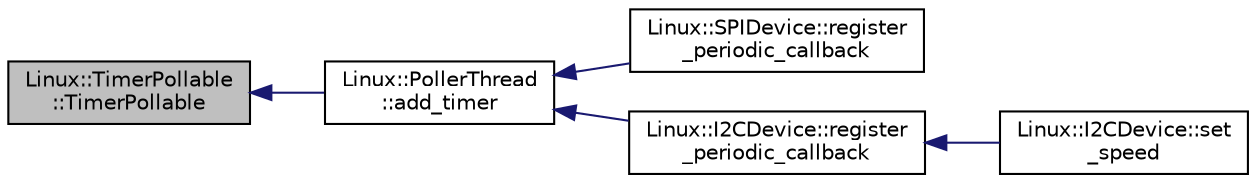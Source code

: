 digraph "Linux::TimerPollable::TimerPollable"
{
 // INTERACTIVE_SVG=YES
  edge [fontname="Helvetica",fontsize="10",labelfontname="Helvetica",labelfontsize="10"];
  node [fontname="Helvetica",fontsize="10",shape=record];
  rankdir="LR";
  Node1 [label="Linux::TimerPollable\l::TimerPollable",height=0.2,width=0.4,color="black", fillcolor="grey75", style="filled", fontcolor="black"];
  Node1 -> Node2 [dir="back",color="midnightblue",fontsize="10",style="solid",fontname="Helvetica"];
  Node2 [label="Linux::PollerThread\l::add_timer",height=0.2,width=0.4,color="black", fillcolor="white", style="filled",URL="$classLinux_1_1PollerThread.html#acf9896662e9de3a070bf0c56ee33ac9b"];
  Node2 -> Node3 [dir="back",color="midnightblue",fontsize="10",style="solid",fontname="Helvetica"];
  Node3 [label="Linux::SPIDevice::register\l_periodic_callback",height=0.2,width=0.4,color="black", fillcolor="white", style="filled",URL="$classLinux_1_1SPIDevice.html#a65121a0ffda2db4189b759d6914fe513"];
  Node2 -> Node4 [dir="back",color="midnightblue",fontsize="10",style="solid",fontname="Helvetica"];
  Node4 [label="Linux::I2CDevice::register\l_periodic_callback",height=0.2,width=0.4,color="black", fillcolor="white", style="filled",URL="$classLinux_1_1I2CDevice.html#a8d25b8e9f1c692835534aa65cdc74f9b"];
  Node4 -> Node5 [dir="back",color="midnightblue",fontsize="10",style="solid",fontname="Helvetica"];
  Node5 [label="Linux::I2CDevice::set\l_speed",height=0.2,width=0.4,color="black", fillcolor="white", style="filled",URL="$classLinux_1_1I2CDevice.html#a6afbe0e47ff679a8a3f41e385def6e2e"];
}
